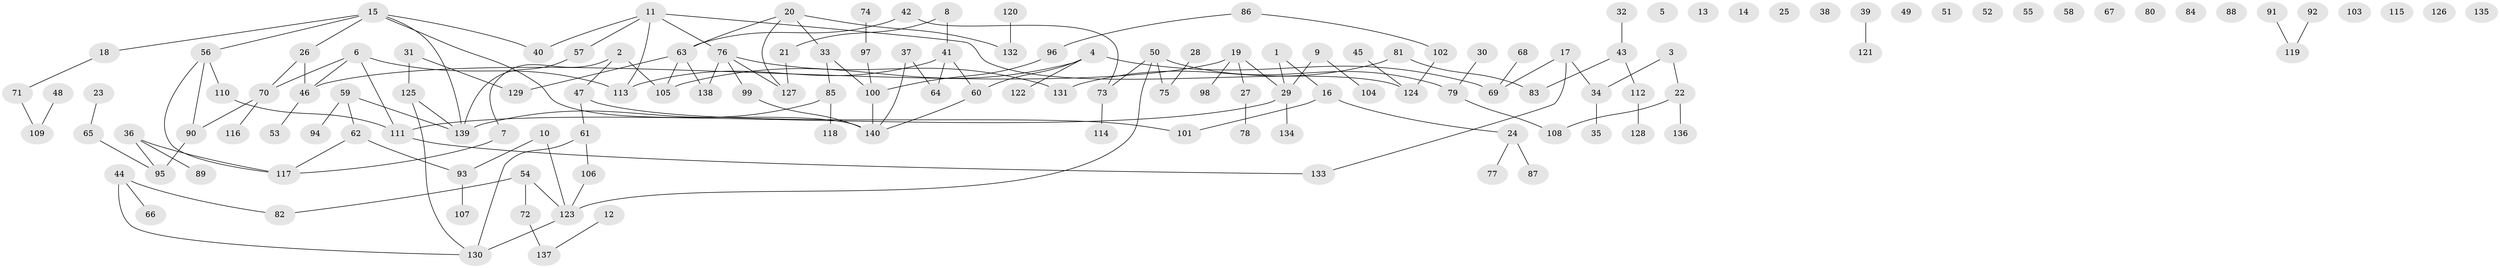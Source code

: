 // coarse degree distribution, {2: 0.17142857142857143, 3: 0.08571428571428572, 5: 0.04285714285714286, 0: 0.2714285714285714, 4: 0.08571428571428572, 7: 0.014285714285714285, 1: 0.2571428571428571, 12: 0.014285714285714285, 10: 0.02857142857142857, 6: 0.02857142857142857}
// Generated by graph-tools (version 1.1) at 2025/16/03/04/25 18:16:27]
// undirected, 140 vertices, 146 edges
graph export_dot {
graph [start="1"]
  node [color=gray90,style=filled];
  1;
  2;
  3;
  4;
  5;
  6;
  7;
  8;
  9;
  10;
  11;
  12;
  13;
  14;
  15;
  16;
  17;
  18;
  19;
  20;
  21;
  22;
  23;
  24;
  25;
  26;
  27;
  28;
  29;
  30;
  31;
  32;
  33;
  34;
  35;
  36;
  37;
  38;
  39;
  40;
  41;
  42;
  43;
  44;
  45;
  46;
  47;
  48;
  49;
  50;
  51;
  52;
  53;
  54;
  55;
  56;
  57;
  58;
  59;
  60;
  61;
  62;
  63;
  64;
  65;
  66;
  67;
  68;
  69;
  70;
  71;
  72;
  73;
  74;
  75;
  76;
  77;
  78;
  79;
  80;
  81;
  82;
  83;
  84;
  85;
  86;
  87;
  88;
  89;
  90;
  91;
  92;
  93;
  94;
  95;
  96;
  97;
  98;
  99;
  100;
  101;
  102;
  103;
  104;
  105;
  106;
  107;
  108;
  109;
  110;
  111;
  112;
  113;
  114;
  115;
  116;
  117;
  118;
  119;
  120;
  121;
  122;
  123;
  124;
  125;
  126;
  127;
  128;
  129;
  130;
  131;
  132;
  133;
  134;
  135;
  136;
  137;
  138;
  139;
  140;
  1 -- 16;
  1 -- 29;
  2 -- 7;
  2 -- 47;
  2 -- 105;
  3 -- 22;
  3 -- 34;
  4 -- 60;
  4 -- 69;
  4 -- 105;
  4 -- 122;
  6 -- 46;
  6 -- 70;
  6 -- 111;
  6 -- 113;
  7 -- 117;
  8 -- 21;
  8 -- 41;
  9 -- 29;
  9 -- 104;
  10 -- 93;
  10 -- 123;
  11 -- 40;
  11 -- 57;
  11 -- 76;
  11 -- 113;
  11 -- 124;
  12 -- 137;
  15 -- 18;
  15 -- 26;
  15 -- 40;
  15 -- 56;
  15 -- 139;
  15 -- 140;
  16 -- 24;
  16 -- 101;
  17 -- 34;
  17 -- 69;
  17 -- 133;
  18 -- 71;
  19 -- 27;
  19 -- 29;
  19 -- 46;
  19 -- 98;
  20 -- 33;
  20 -- 63;
  20 -- 127;
  20 -- 132;
  21 -- 127;
  22 -- 108;
  22 -- 136;
  23 -- 65;
  24 -- 77;
  24 -- 87;
  26 -- 46;
  26 -- 70;
  27 -- 78;
  28 -- 75;
  29 -- 111;
  29 -- 134;
  30 -- 79;
  31 -- 125;
  31 -- 129;
  32 -- 43;
  33 -- 85;
  33 -- 100;
  34 -- 35;
  36 -- 89;
  36 -- 95;
  36 -- 117;
  37 -- 64;
  37 -- 140;
  39 -- 121;
  41 -- 60;
  41 -- 64;
  41 -- 113;
  42 -- 63;
  42 -- 73;
  43 -- 83;
  43 -- 112;
  44 -- 66;
  44 -- 82;
  44 -- 130;
  45 -- 124;
  46 -- 53;
  47 -- 61;
  47 -- 101;
  48 -- 109;
  50 -- 73;
  50 -- 75;
  50 -- 79;
  50 -- 123;
  54 -- 72;
  54 -- 82;
  54 -- 123;
  56 -- 90;
  56 -- 110;
  56 -- 117;
  57 -- 139;
  59 -- 62;
  59 -- 94;
  59 -- 139;
  60 -- 140;
  61 -- 106;
  61 -- 130;
  62 -- 93;
  62 -- 117;
  63 -- 105;
  63 -- 129;
  63 -- 138;
  65 -- 95;
  68 -- 69;
  70 -- 90;
  70 -- 116;
  71 -- 109;
  72 -- 137;
  73 -- 114;
  74 -- 97;
  76 -- 99;
  76 -- 127;
  76 -- 131;
  76 -- 138;
  79 -- 108;
  81 -- 83;
  81 -- 131;
  85 -- 118;
  85 -- 139;
  86 -- 96;
  86 -- 102;
  90 -- 95;
  91 -- 119;
  92 -- 119;
  93 -- 107;
  96 -- 100;
  97 -- 100;
  99 -- 140;
  100 -- 140;
  102 -- 124;
  106 -- 123;
  110 -- 111;
  111 -- 133;
  112 -- 128;
  120 -- 132;
  123 -- 130;
  125 -- 130;
  125 -- 139;
}
